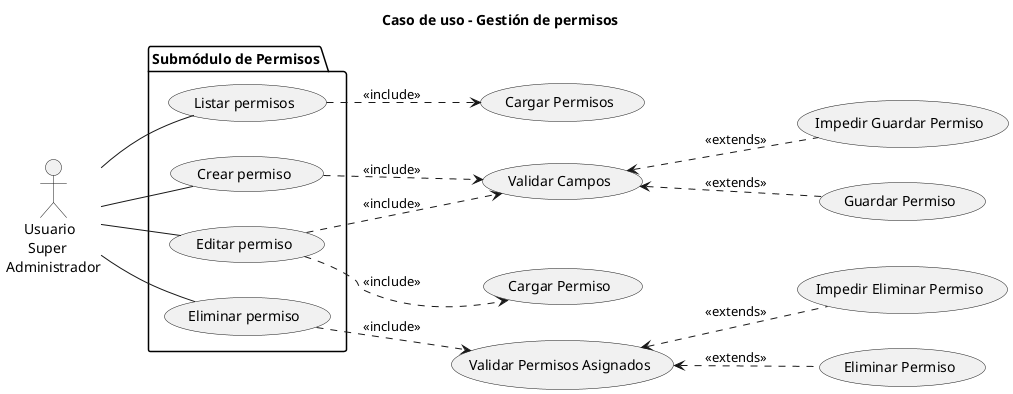 @startuml "CU - 3 - Gestión de Permisos"

left to right direction

'======== Título ========'
title "Caso de uso - Gestión de permisos"

/' === Sección de actores === '/
actor "     Usuario\n      Super\nAdministrador" as sadmin

/' === Sección de elementos === '/
package "Submódulo de Permisos" {
    usecase "Listar permisos" as _list
    usecase "Crear permiso" as _create
    usecase "Editar permiso" as _edit
    usecase "Eliminar permiso" as _delete
}

(Cargar Permiso) as load
(Cargar Permisos) as loads

(Validar Campos) as validate
(Impedir Guardar Permiso) as denegate_save
(Guardar Permiso) as save

(Validar Permisos Asignados) as validate_delete
(Impedir Eliminar Permiso) as denegate_delete
(Eliminar Permiso) as delete

/' === Sección de Relaciones === '/
sadmin -- _list
sadmin -- _create
sadmin -- _edit
sadmin -- _delete

_list ..> loads : <<include>>

_create ..> validate : <<include>>
validate <.. denegate_save : <<extends>>
validate <.. save : <<extends>>

_edit ..> load : <<include>>
_edit ..> validate : <<include>>

_delete ..> validate_delete : <<include>>
validate_delete <.. denegate_delete : <<extends>>
validate_delete <.. delete : <<extends>>

@enduml
